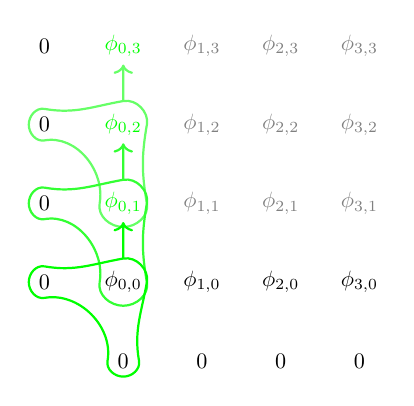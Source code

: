 \begin{tikzpicture}[%
    func/.style={scale=0.8,color=gray},
    zero/.style={scale=0.8,color=black}]

    \node[zero] (v0m1) at (1,0) {$0$};
    \node[zero] (v1m1) at (2,0) {$0$};
    \node[zero] (v2m1) at (3,0) {$0$};
    \node[zero] (v3m1) at (4,0) {$0$};

    \node[zero] (vm10) at (0,1) {$0$};
    \node[zero] (vm11) at (0,2) {$0$};
    \node[zero] (vm12) at (0,3) {$0$};
    \node[zero] (vm13) at (0,4) {$0$};

    \node[func,color=black] (v00) at (1,1) {$\phi_{0,0}$};

    \node[func,color=green] (v01) at (1,2) {$\phi_{0,1}$};
    \node[func,color=green] (v02) at (1,3) {$\phi_{0,2}$};
    \node[func,color=green] (v03) at (1,4) {$\phi_{0,3}$};

    \node[func,color=black] (v10) at (2,1) {$\phi_{1,0}$};
    \node[func] (v11) at (2,2) {$\phi_{1,1}$};
    \node[func] (v12) at (2,3) {$\phi_{1,2}$};
    \node[func] (v13) at (2,4) {$\phi_{1,3}$};

    \node[func,color=black] (v20) at (3,1) {$\phi_{2,0}$};
    \node[func] (v21) at (3,2) {$\phi_{2,1}$};
    \node[func] (v22) at (3,3) {$\phi_{2,2}$};
    \node[func] (v23) at (3,4) {$\phi_{2,3}$};

    \node[func,color=black] (v30) at (4,1) {$\phi_{3,0}$};
    \node[func] (v31) at (4,2) {$\phi_{3,1}$};
    \node[func] (v32) at (4,3) {$\phi_{3,2}$};
    \node[func] (v33) at (4,4) {$\phi_{3,3}$};

    \begin{scope}
    \draw[draw=green!60,line width=0.8pt] ($(v02)+(0.0,0.3)$)
        to[out=190,in=350] ($(vm12)+(0.0,0.2)$)
        to[out=170,in=90] ($(vm12)+(-0.2,0.0)$)
        to[out=270,in=190] ($(vm12)+(0.0,-0.2)$)
        to[out=10,in=80] ($(v01)+(-0.3,0.0)$)
        to[out=260,in=180] ($(v01)+(0.0,-0.3)$)
        to[out=0,in=280] ($(v01)+(0.3,0.0)$)
        to[out=100,in=260] ($(v02)+(0.3,0.0)$)
        to[out=80,in=10] ($(v02)+(0.0,0.3)$);
    \draw[draw=green!60,->,line width=0.8pt] ($(v02)+(0.0,0.3)$) -- (v03);
    \end{scope}

    \begin{scope}
    \draw[draw=green!80,line width=0.8pt] ($(v01)+(0.0,0.3)$)
        to[out=190,in=350] ($(vm11)+(0.0,0.2)$)
        to[out=170,in=90] ($(vm11)+(-0.2,0.0)$)
        to[out=270,in=190] ($(vm11)+(0.0,-0.2)$)
        to[out=10,in=80] ($(v00)+(-0.3,0.0)$)
        to[out=260,in=180] ($(v00)+(0.0,-0.3)$)
        to[out=0,in=280] ($(v00)+(0.3,0.0)$)
        to[out=100,in=260] ($(v01)+(0.3,0.0)$)
        to[out=80,in=10] ($(v01)+(0.0,0.3)$);
    \draw[draw=green!80,->,line width=0.8pt] ($(v01)+(0.0,0.3)$) -- (v02);
    \end{scope}

    \begin{scope}
    \draw[draw=green!100,line width=0.8pt] ($(v00)+(0.0,0.3)$)
        to[out=190,in=350] ($(vm10)+(0.0,0.2)$)
        to[out=170,in=90] ($(vm10)+(-0.2,0.0)$)
        to[out=270,in=190] ($(vm10)+(0.0,-0.2)$)
        to[out=10,in=80] ($(v0m1)+(-0.2,0.0)$)
        to[out=260,in=180] ($(v0m1)+(0.0,-0.2)$)
        to[out=0,in=280] ($(v0m1)+(0.2,0.0)$)
        to[out=100,in=260] ($(v00)+(0.3,0.0)$)
        to[out=80,in=10] ($(v00)+(0.0,0.3)$);
    \draw[draw=green,->,line width=0.8pt] ($(v00)+(0.0,0.3)$) -- (v01);
    \end{scope}
\end{tikzpicture}
